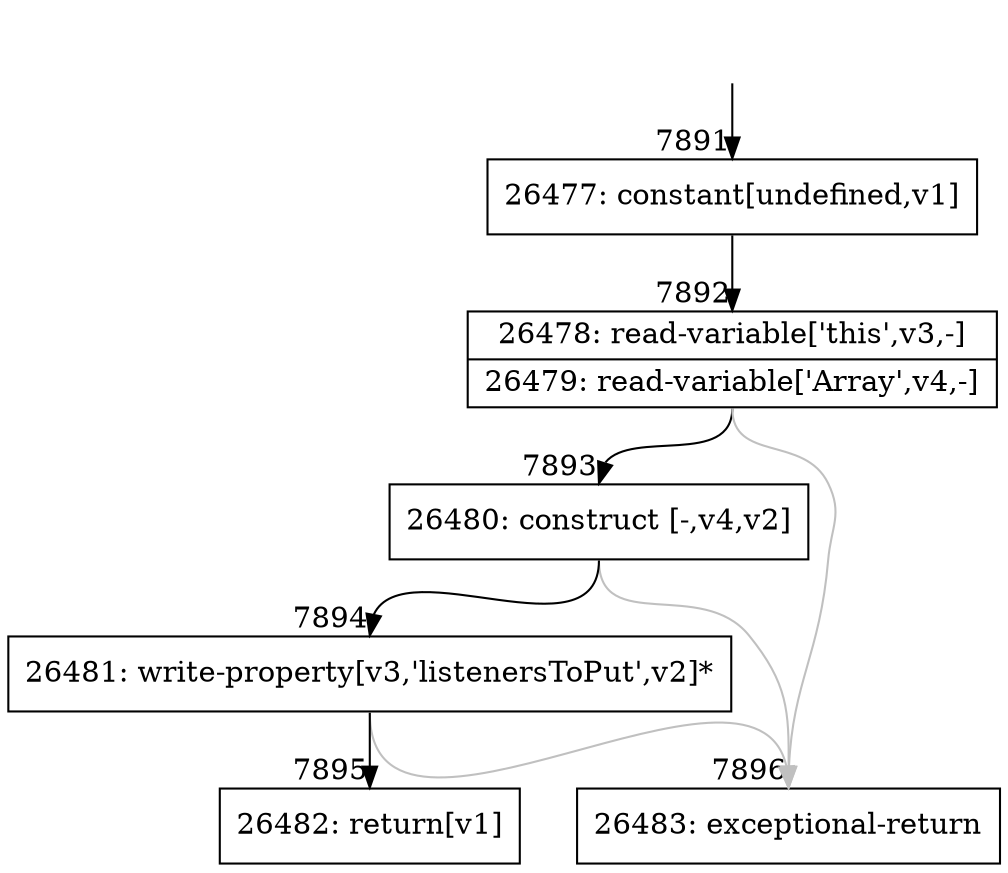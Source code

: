 digraph {
rankdir="TD"
BB_entry563[shape=none,label=""];
BB_entry563 -> BB7891 [tailport=s, headport=n, headlabel="    7891"]
BB7891 [shape=record label="{26477: constant[undefined,v1]}" ] 
BB7891 -> BB7892 [tailport=s, headport=n, headlabel="      7892"]
BB7892 [shape=record label="{26478: read-variable['this',v3,-]|26479: read-variable['Array',v4,-]}" ] 
BB7892 -> BB7893 [tailport=s, headport=n, headlabel="      7893"]
BB7892 -> BB7896 [tailport=s, headport=n, color=gray, headlabel="      7896"]
BB7893 [shape=record label="{26480: construct [-,v4,v2]}" ] 
BB7893 -> BB7894 [tailport=s, headport=n, headlabel="      7894"]
BB7893 -> BB7896 [tailport=s, headport=n, color=gray]
BB7894 [shape=record label="{26481: write-property[v3,'listenersToPut',v2]*}" ] 
BB7894 -> BB7895 [tailport=s, headport=n, headlabel="      7895"]
BB7894 -> BB7896 [tailport=s, headport=n, color=gray]
BB7895 [shape=record label="{26482: return[v1]}" ] 
BB7896 [shape=record label="{26483: exceptional-return}" ] 
//#$~ 13842
}
